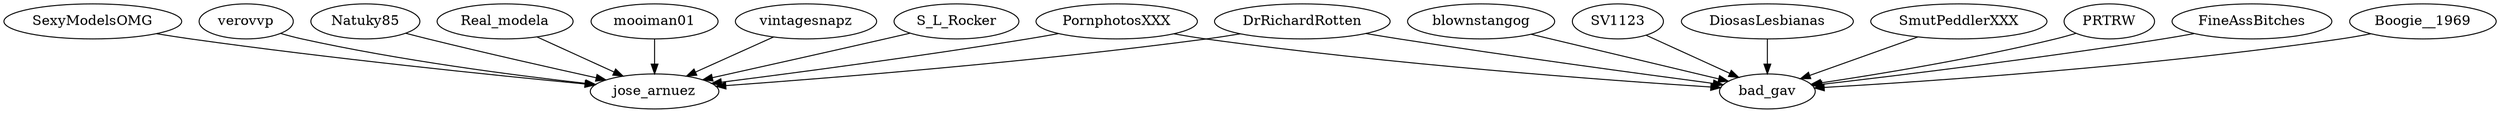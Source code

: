 strict digraph {
"PornphotosXXX" -> "jose_arnuez"
"PornphotosXXX" -> "bad_gav"
"verovvp" -> "jose_arnuez"
"Natuky85" -> "jose_arnuez"
"Real_modela" -> "jose_arnuez"
"mooiman01" -> "jose_arnuez"
"vintagesnapz" -> "jose_arnuez"
"DrRichardRotten" -> "jose_arnuez"
"DrRichardRotten" -> "bad_gav"
"S_L_Rocker" -> "jose_arnuez"
"SexyModelsOMG" -> "jose_arnuez"
"SV1123" -> "bad_gav"
"DiosasLesbianas" -> "bad_gav"
"SmutPeddlerXXX" -> "bad_gav"
"PRTRW" -> "bad_gav"
"FineAssBitches" -> "bad_gav"
"Boogie__1969" -> "bad_gav"
"blownstangog" -> "bad_gav"
}